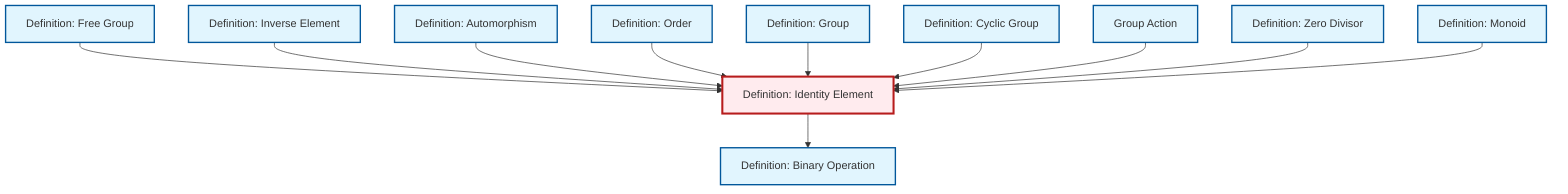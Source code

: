 graph TD
    classDef definition fill:#e1f5fe,stroke:#01579b,stroke-width:2px
    classDef theorem fill:#f3e5f5,stroke:#4a148c,stroke-width:2px
    classDef axiom fill:#fff3e0,stroke:#e65100,stroke-width:2px
    classDef example fill:#e8f5e9,stroke:#1b5e20,stroke-width:2px
    classDef current fill:#ffebee,stroke:#b71c1c,stroke-width:3px
    def-identity-element["Definition: Identity Element"]:::definition
    def-binary-operation["Definition: Binary Operation"]:::definition
    def-inverse-element["Definition: Inverse Element"]:::definition
    def-free-group["Definition: Free Group"]:::definition
    def-cyclic-group["Definition: Cyclic Group"]:::definition
    def-order["Definition: Order"]:::definition
    def-group-action["Group Action"]:::definition
    def-monoid["Definition: Monoid"]:::definition
    def-automorphism["Definition: Automorphism"]:::definition
    def-group["Definition: Group"]:::definition
    def-zero-divisor["Definition: Zero Divisor"]:::definition
    def-free-group --> def-identity-element
    def-inverse-element --> def-identity-element
    def-identity-element --> def-binary-operation
    def-automorphism --> def-identity-element
    def-order --> def-identity-element
    def-group --> def-identity-element
    def-cyclic-group --> def-identity-element
    def-group-action --> def-identity-element
    def-zero-divisor --> def-identity-element
    def-monoid --> def-identity-element
    class def-identity-element current